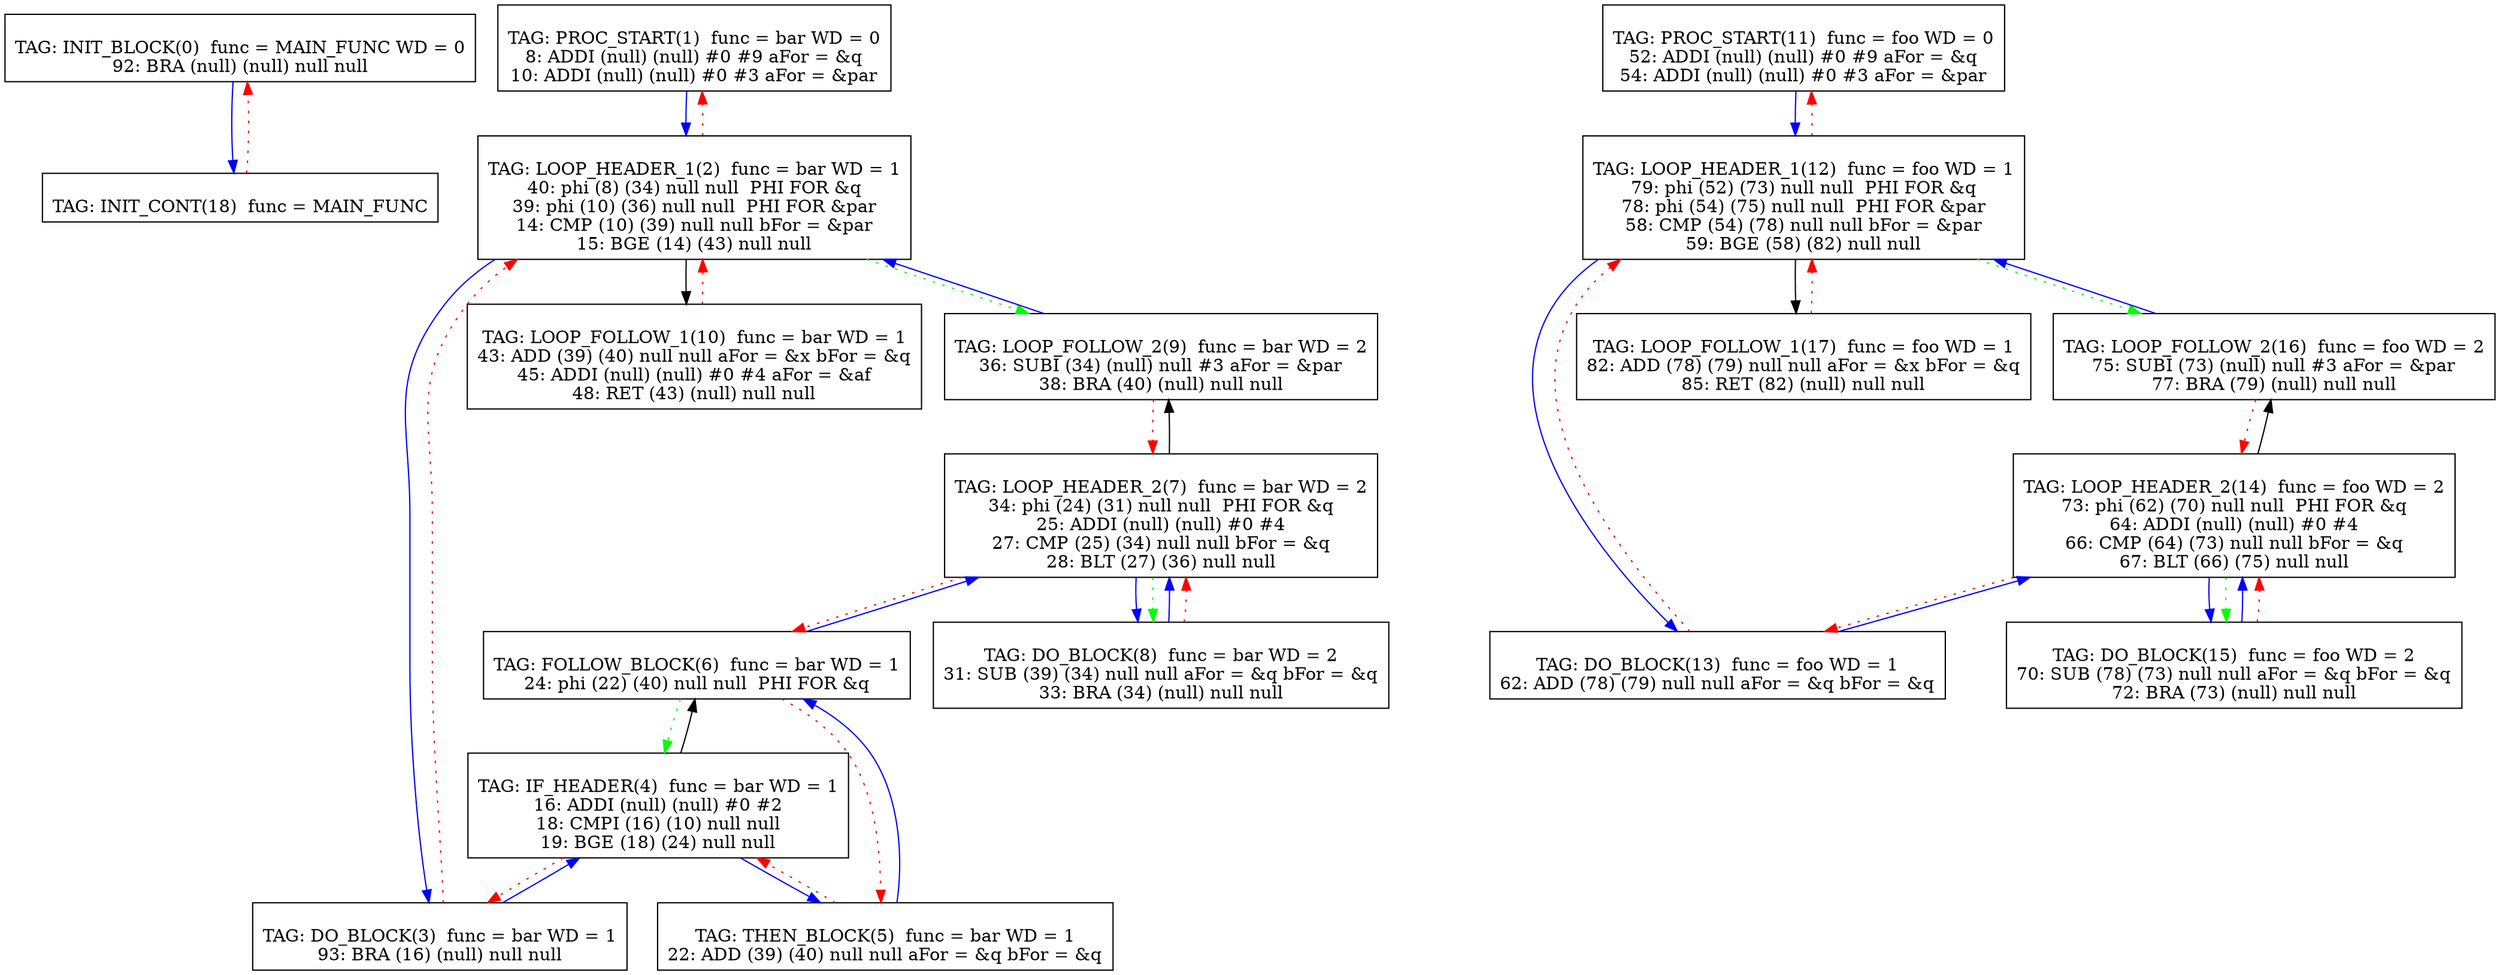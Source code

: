 digraph {
0[label="
TAG: INIT_BLOCK(0)  func = MAIN_FUNC WD = 0
92: BRA (null) (null) null null
"];
0[shape=box];
0 -> 18[color=blue]
1[label="
TAG: PROC_START(1)  func = bar WD = 0
8: ADDI (null) (null) #0 #9 aFor = &q
10: ADDI (null) (null) #0 #3 aFor = &par
"];
1[shape=box];
1 -> 2[color=blue]
2[label="
TAG: LOOP_HEADER_1(2)  func = bar WD = 1
40: phi (8) (34) null null  PHI FOR &q
39: phi (10) (36) null null  PHI FOR &par
14: CMP (10) (39) null null bFor = &par
15: BGE (14) (43) null null
"];
2[shape=box];
2 -> 3[color=blue]
2 -> 10[color=black]
2 -> 1[color=red][style=dotted]
2 -> 9[color=green][style=dotted]
3[label="
TAG: DO_BLOCK(3)  func = bar WD = 1
93: BRA (16) (null) null null
"];
3[shape=box];
3 -> 4[color=blue]
3 -> 2[color=red][style=dotted]
4[label="
TAG: IF_HEADER(4)  func = bar WD = 1
16: ADDI (null) (null) #0 #2
18: CMPI (16) (10) null null
19: BGE (18) (24) null null
"];
4[shape=box];
4 -> 5[color=blue]
4 -> 6[color=black]
4 -> 3[color=red][style=dotted]
5[label="
TAG: THEN_BLOCK(5)  func = bar WD = 1
22: ADD (39) (40) null null aFor = &q bFor = &q
"];
5[shape=box];
5 -> 6[color=blue]
5 -> 4[color=red][style=dotted]
6[label="
TAG: FOLLOW_BLOCK(6)  func = bar WD = 1
24: phi (22) (40) null null  PHI FOR &q
"];
6[shape=box];
6 -> 7[color=blue]
6 -> 5[color=red][style=dotted]
6 -> 4[color=green][style=dotted]
7[label="
TAG: LOOP_HEADER_2(7)  func = bar WD = 2
34: phi (24) (31) null null  PHI FOR &q
25: ADDI (null) (null) #0 #4
27: CMP (25) (34) null null bFor = &q
28: BLT (27) (36) null null
"];
7[shape=box];
7 -> 8[color=blue]
7 -> 9[color=black]
7 -> 6[color=red][style=dotted]
7 -> 8[color=green][style=dotted]
8[label="
TAG: DO_BLOCK(8)  func = bar WD = 2
31: SUB (39) (34) null null aFor = &q bFor = &q
33: BRA (34) (null) null null
"];
8[shape=box];
8 -> 7[color=blue]
8 -> 7[color=red][style=dotted]
9[label="
TAG: LOOP_FOLLOW_2(9)  func = bar WD = 2
36: SUBI (34) (null) null #3 aFor = &par
38: BRA (40) (null) null null
"];
9[shape=box];
9 -> 2[color=blue]
9 -> 7[color=red][style=dotted]
10[label="
TAG: LOOP_FOLLOW_1(10)  func = bar WD = 1
43: ADD (39) (40) null null aFor = &x bFor = &q
45: ADDI (null) (null) #0 #4 aFor = &af
48: RET (43) (null) null null
"];
10[shape=box];
10 -> 2[color=red][style=dotted]
11[label="
TAG: PROC_START(11)  func = foo WD = 0
52: ADDI (null) (null) #0 #9 aFor = &q
54: ADDI (null) (null) #0 #3 aFor = &par
"];
11[shape=box];
11 -> 12[color=blue]
12[label="
TAG: LOOP_HEADER_1(12)  func = foo WD = 1
79: phi (52) (73) null null  PHI FOR &q
78: phi (54) (75) null null  PHI FOR &par
58: CMP (54) (78) null null bFor = &par
59: BGE (58) (82) null null
"];
12[shape=box];
12 -> 13[color=blue]
12 -> 17[color=black]
12 -> 11[color=red][style=dotted]
12 -> 16[color=green][style=dotted]
13[label="
TAG: DO_BLOCK(13)  func = foo WD = 1
62: ADD (78) (79) null null aFor = &q bFor = &q
"];
13[shape=box];
13 -> 14[color=blue]
13 -> 12[color=red][style=dotted]
14[label="
TAG: LOOP_HEADER_2(14)  func = foo WD = 2
73: phi (62) (70) null null  PHI FOR &q
64: ADDI (null) (null) #0 #4
66: CMP (64) (73) null null bFor = &q
67: BLT (66) (75) null null
"];
14[shape=box];
14 -> 15[color=blue]
14 -> 16[color=black]
14 -> 13[color=red][style=dotted]
14 -> 15[color=green][style=dotted]
15[label="
TAG: DO_BLOCK(15)  func = foo WD = 2
70: SUB (78) (73) null null aFor = &q bFor = &q
72: BRA (73) (null) null null
"];
15[shape=box];
15 -> 14[color=blue]
15 -> 14[color=red][style=dotted]
16[label="
TAG: LOOP_FOLLOW_2(16)  func = foo WD = 2
75: SUBI (73) (null) null #3 aFor = &par
77: BRA (79) (null) null null
"];
16[shape=box];
16 -> 12[color=blue]
16 -> 14[color=red][style=dotted]
17[label="
TAG: LOOP_FOLLOW_1(17)  func = foo WD = 1
82: ADD (78) (79) null null aFor = &x bFor = &q
85: RET (82) (null) null null
"];
17[shape=box];
17 -> 12[color=red][style=dotted]
18[label="
TAG: INIT_CONT(18)  func = MAIN_FUNC
"];
18[shape=box];
18 -> 0[color=red][style=dotted]
}